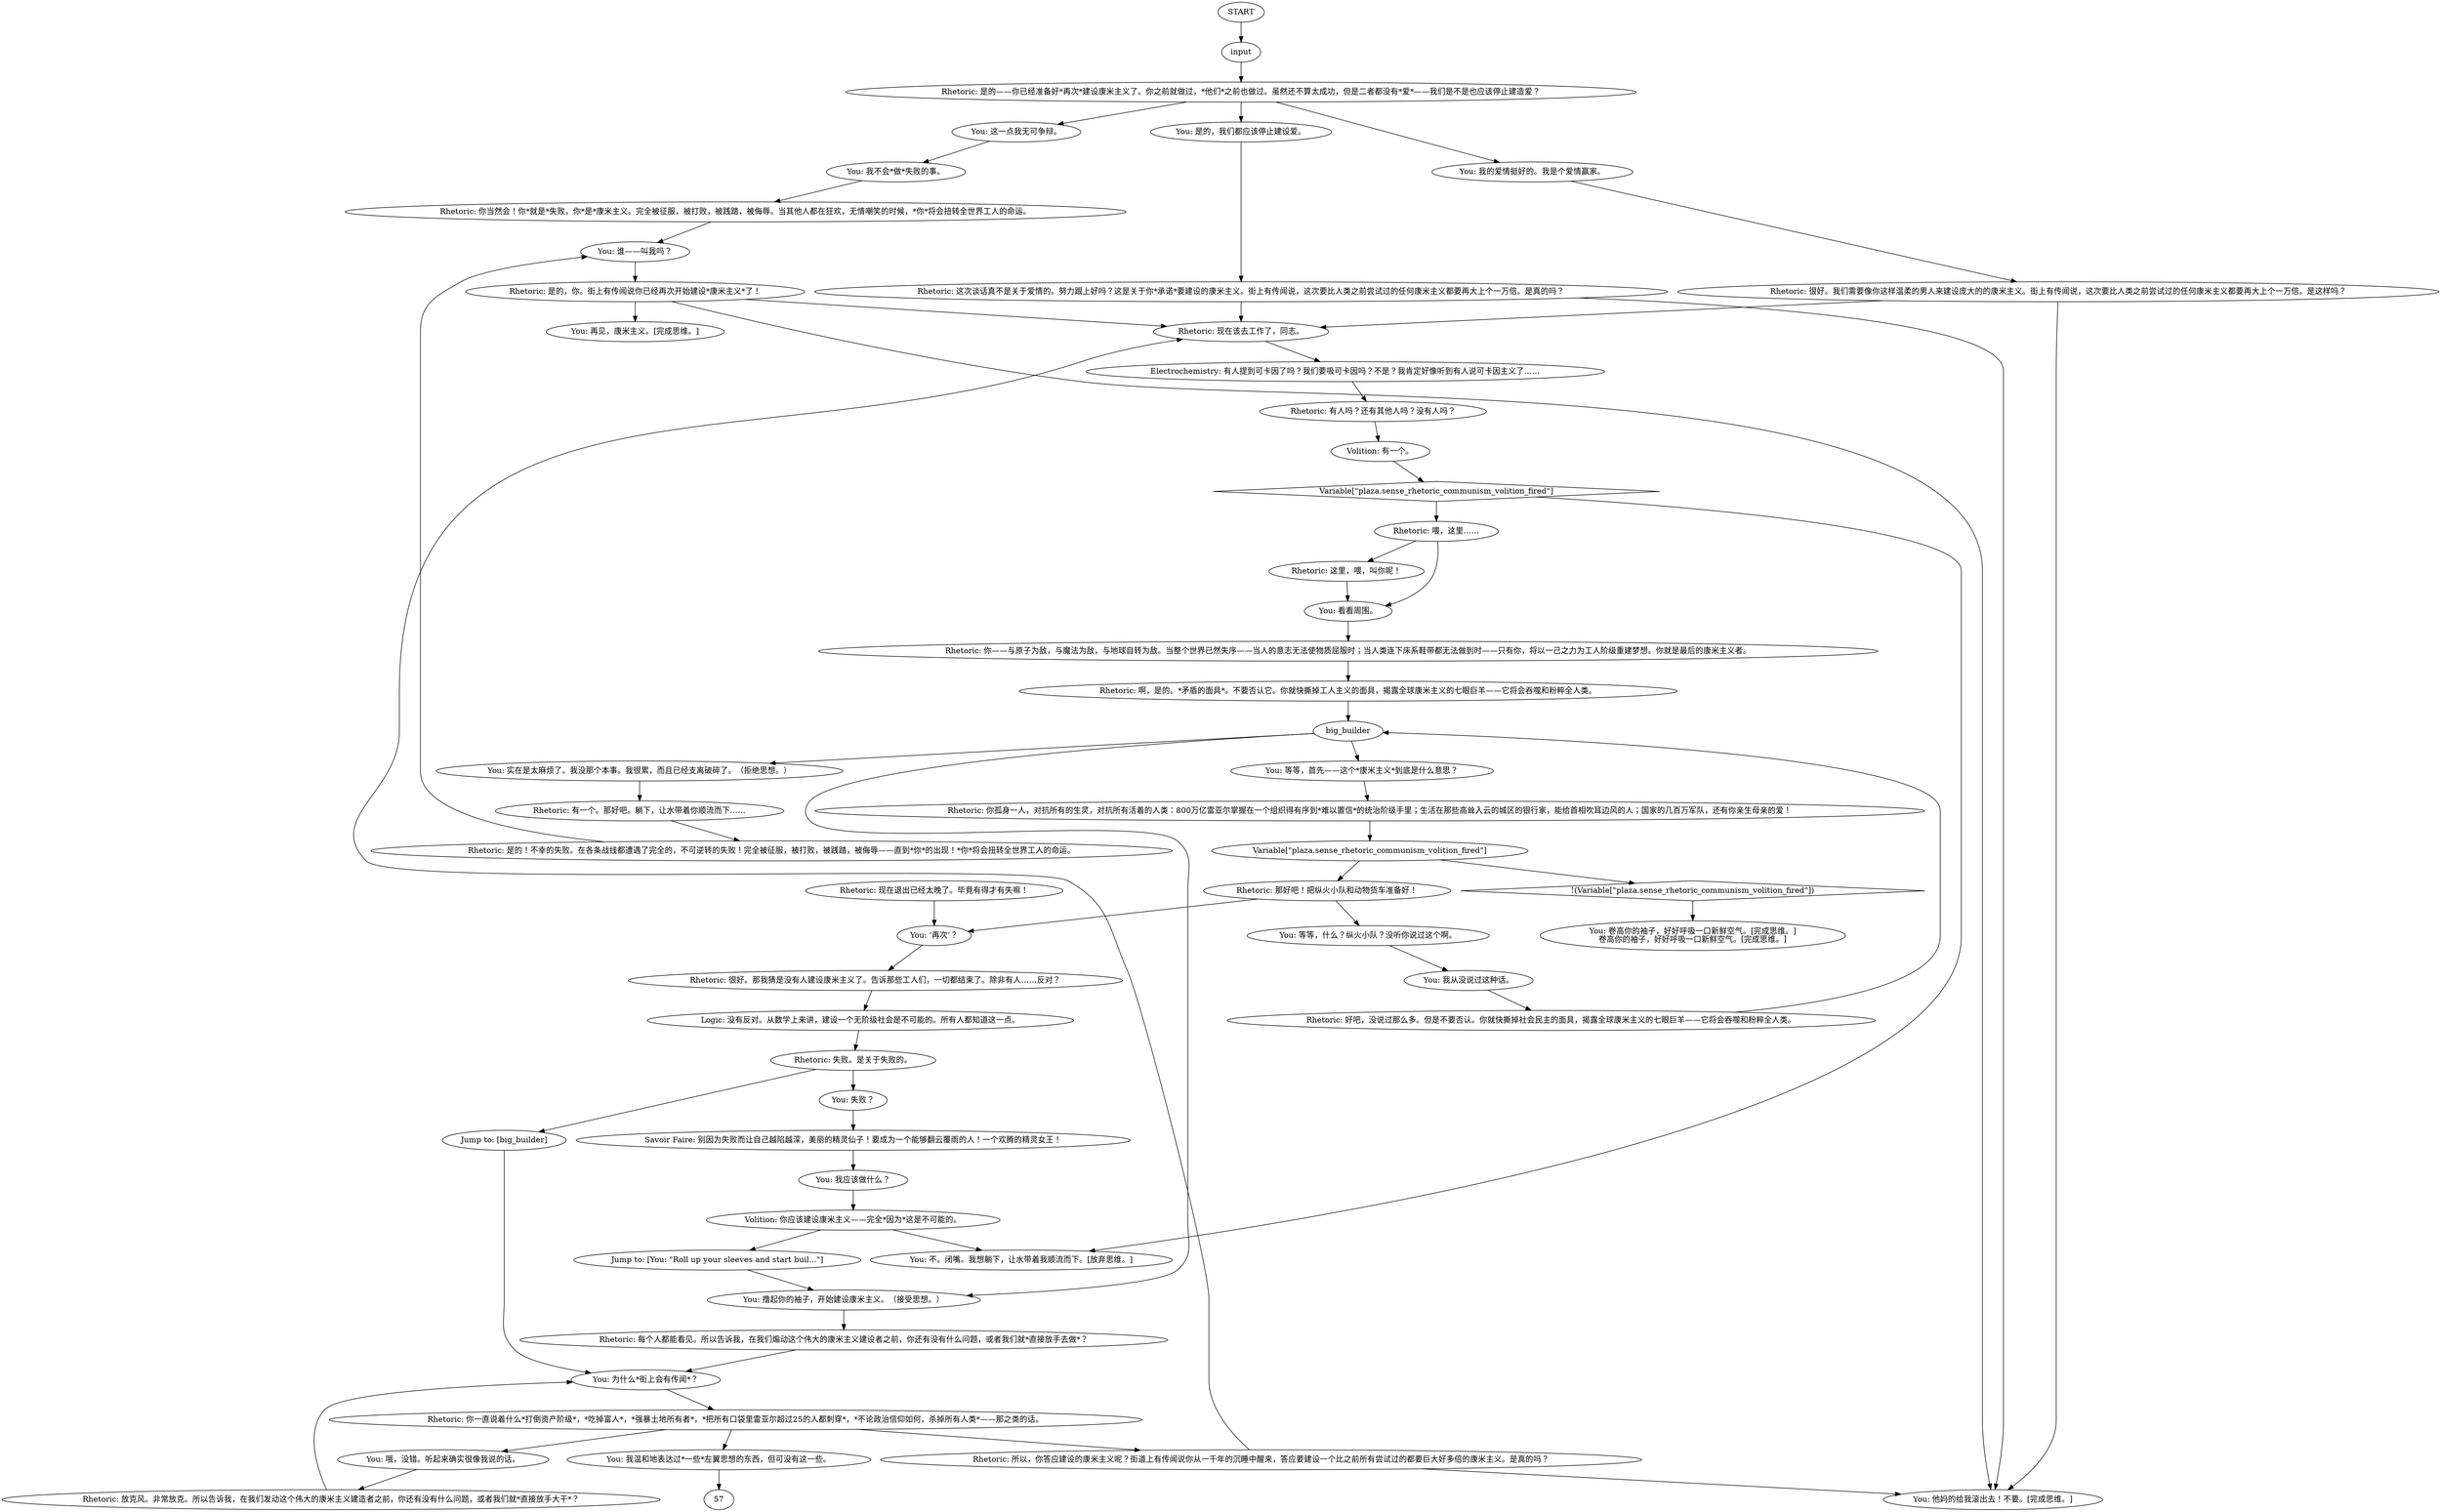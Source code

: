 # THOUGHT / WORLD REPUBLIC
# Rhetoric talks about Communism --The World Republic.
# ==================================================
digraph G {
	  0 [label="START"];
	  1 [label="input"];
	  2 [label="Jump to: [You: \"Roll up your sleeves and start buil...\"]"];
	  3 [label="You: 这一点我无可争辩。"];
	  4 [label="Rhetoric: 你当然会！你*就是*失败，你*是*康米主义。完全被征服，被打败，被践踏，被侮辱。当其他人都在狂欢，无情嘲笑的时候，*你*将会扭转全世界工人的命运。"];
	  5 [label="Rhetoric: 有人吗？还有其他人吗？没有人吗？"];
	  6 [label="You: 等等，什么？纵火小队？没听你说过这个啊。"];
	  7 [label="You: 哦，没错。听起来确实很像我说的话。"];
	  8 [label="You: 等等，首先——这个*康米主义*到底是什么意思？"];
	  9 [label="Volition: 有一个。"];
	  10 [label="Rhetoric: 是的，你。街上有传闻说你已经再次开始建设*康米主义*了！"];
	  11 [label="You: 我的爱情挺好的。我是个爱情赢家。"];
	  12 [label="You: 他妈的给我滚出去！不要。[完成思维。]"];
	  13 [label="Rhetoric: 很好。我们需要像你这样温柔的男人来建设庞大的的康米主义。街上有传闻说，这次要比人类之前尝试过的任何康米主义都要再大上个一万倍。是这样吗？"];
	  14 [label="You: 失败？"];
	  15 [label="Volition: 你应该建设康米主义——完全*因为*这是不可能的。"];
	  16 [label="You: 我温和地表达过*一些*左翼思想的东西，但可没有这一些。"];
	  17 [label="Rhetoric: 放克风。非常放克。所以告诉我，在我们发动这个伟大的康米主义建造者之前，你还有没有什么问题，或者我们就*直接放手大干*？"];
	  18 [label="Logic: 没有反对。从数学上来讲，建设一个无阶级社会是不可能的。所有人都知道这一点。"];
	  19 [label="You: 不。闭嘴。我想躺下，让水带着我顺流而下。[放弃思维。]"];
	  20 [label="You: 是的，我们都应该停止建设爱。"];
	  21 [label="Rhetoric: 好吧，没说过那么多。但是不要否认。你就快撕掉社会民主的面具，揭露全球康米主义的七眼巨羊——它将会吞噬和粉粹全人类。"];
	  22 [label="You: 实在是太麻烦了。我没那个本事。我很累，而且已经支离破碎了。（拒绝思想。）"];
	  23 [label="You: 撸起你的袖子，开始建设康米主义。（接受思想。）"];
	  24 [label="Rhetoric: 这次谈话真不是关于爱情的。努力跟上好吗？这是关于你*承诺*要建设的康米主义。街上有传闻说，这次要比人类之前尝试过的任何康米主义都要再大上个一万倍。是真的吗？"];
	  25 [label="Rhetoric: 你一直说着什么*打倒资产阶级*，*吃掉富人*，*强暴土地所有者*，*把所有口袋里雷亚尔超过25的人都刺穿*，*不论政治信仰如何，杀掉所有人类*——那之类的话。"];
	  26 [label="Rhetoric: 现在退出已经太晚了。毕竟有得才有失嘛！"];
	  27 [label="You: 我从没说过这种话。"];
	  28 [label="Rhetoric: 所以，你答应建设的康米主义呢？街道上有传闻说你从一千年的沉睡中醒来，答应要建设一个比之前所有尝试过的都要巨大好多倍的康米主义。是真的吗？"];
	  29 [label="You: 我不会*做*失败的事。"];
	  30 [label="Jump to: [big_builder]"];
	  31 [label="Electrochemistry: 有人提到可卡因了吗？我们要吸可卡因吗？不是？我肯定好像听到有人说可卡因主义了……"];
	  32 [label="You: 我应该做什么？"];
	  33 [label="Rhetoric: 喂，这里……"];
	  34 [label="Rhetoric: 是的——你已经准备好*再次*建设康米主义了。你之前就做过，*他们*之前也做过。虽然还不算太成功，但是二者都没有*爱*——我们是不是也应该停止建造爱？"];
	  35 [label="Rhetoric: 很好。那我猜是没有人建设康米主义了。告诉那些工人们，一切都结束了。除非有人……反对？"];
	  36 [label="Rhetoric: 有一个。那好吧。躺下，让水带着你顺流而下……"];
	  37 [label="You: 卷高你的袖子，好好呼吸一口新鲜空气。[完成思维。]\n卷高你的袖子，好好呼吸一口新鲜空气。[完成思维。]"];
	  38 [label="You: ‘再次’？"];
	  39 [label="You: 再见，康米主义。[完成思维。]"];
	  40 [label="Rhetoric: 是的！不幸的失败。在各条战线都遭遇了完全的，不可逆转的失败！完全被征服，被打败，被践踏，被侮辱——直到*你*的出现！*你*将会扭转全世界工人的命运。"];
	  41 [label="Savoir Faire: 别因为失败而让自己越陷越深，美丽的精灵仙子！要成为一个能够翻云覆雨的人！一个欢腾的精灵女王！"];
	  42 [label="Rhetoric: 失败。是关于失败的。"];
	  43 [label="Rhetoric: 你孤身一人，对抗所有的生灵，对抗所有活着的人类：800万亿雷亚尔掌握在一个组织得有序到*难以置信*的统治阶级手里；生活在那些高耸入云的城区的银行家，能给首相吹耳边风的人；国家的几百万军队，还有你亲生母亲的爱！"];
	  44 [label="You: 谁——叫我吗？"];
	  45 [label="You: 看看周围。"];
	  46 [label="Rhetoric: 这里，喂，叫你呢！"];
	  47 [label="Rhetoric: 你——与原子为敌，与魔法为敌，与地球自转为敌。当整个世界已然失序——当人的意志无法使物质屈服时；当人类连下床系鞋带都无法做到时——只有你，将以一己之力为工人阶级重建梦想。你就是最后的康米主义者。"];
	  48 [label="Variable[\"plaza.sense_rhetoric_communism_volition_fired\"]"];
	  49 [label="Variable[\"plaza.sense_rhetoric_communism_volition_fired\"]", shape=diamond];
	  50 [label="!(Variable[\"plaza.sense_rhetoric_communism_volition_fired\"])", shape=diamond];
	  51 [label="Rhetoric: 那好吧！把纵火小队和动物货车准备好！"];
	  52 [label="Rhetoric: 每个人都能看见。所以告诉我，在我们煽动这个伟大的康米主义建设者之前，你还有没有什么问题，或者我们就*直接放手去做*？"];
	  53 [label="big_builder"];
	  54 [label="You: 为什么*街上会有传闻*？"];
	  55 [label="Rhetoric: 现在该去工作了，同志。"];
	  56 [label="Rhetoric: 啊，是的。*矛盾的面具*。不要否认它。你就快撕掉工人主义的面具，揭露全球康米主义的七眼巨羊——它将会吞噬和粉粹全人类。"];
	  0 -> 1
	  1 -> 34
	  2 -> 23
	  3 -> 29
	  4 -> 44
	  5 -> 9
	  6 -> 27
	  7 -> 17
	  8 -> 43
	  9 -> 49
	  10 -> 12
	  10 -> 55
	  10 -> 39
	  11 -> 13
	  13 -> 12
	  13 -> 55
	  14 -> 41
	  15 -> 2
	  15 -> 19
	  16 -> 57
	  17 -> 54
	  18 -> 42
	  20 -> 24
	  21 -> 53
	  22 -> 36
	  23 -> 52
	  24 -> 12
	  24 -> 55
	  25 -> 16
	  25 -> 28
	  25 -> 7
	  26 -> 38
	  27 -> 21
	  28 -> 12
	  28 -> 55
	  29 -> 4
	  30 -> 54
	  31 -> 5
	  32 -> 15
	  33 -> 45
	  33 -> 46
	  34 -> 11
	  34 -> 3
	  34 -> 20
	  35 -> 18
	  36 -> 40
	  38 -> 35
	  40 -> 44
	  41 -> 32
	  42 -> 14
	  42 -> 30
	  43 -> 48
	  44 -> 10
	  45 -> 47
	  46 -> 45
	  47 -> 56
	  48 -> 50
	  48 -> 51
	  49 -> 33
	  49 -> 19
	  50 -> 37
	  51 -> 38
	  51 -> 6
	  52 -> 54
	  53 -> 8
	  53 -> 22
	  53 -> 23
	  54 -> 25
	  55 -> 31
	  56 -> 53
}

